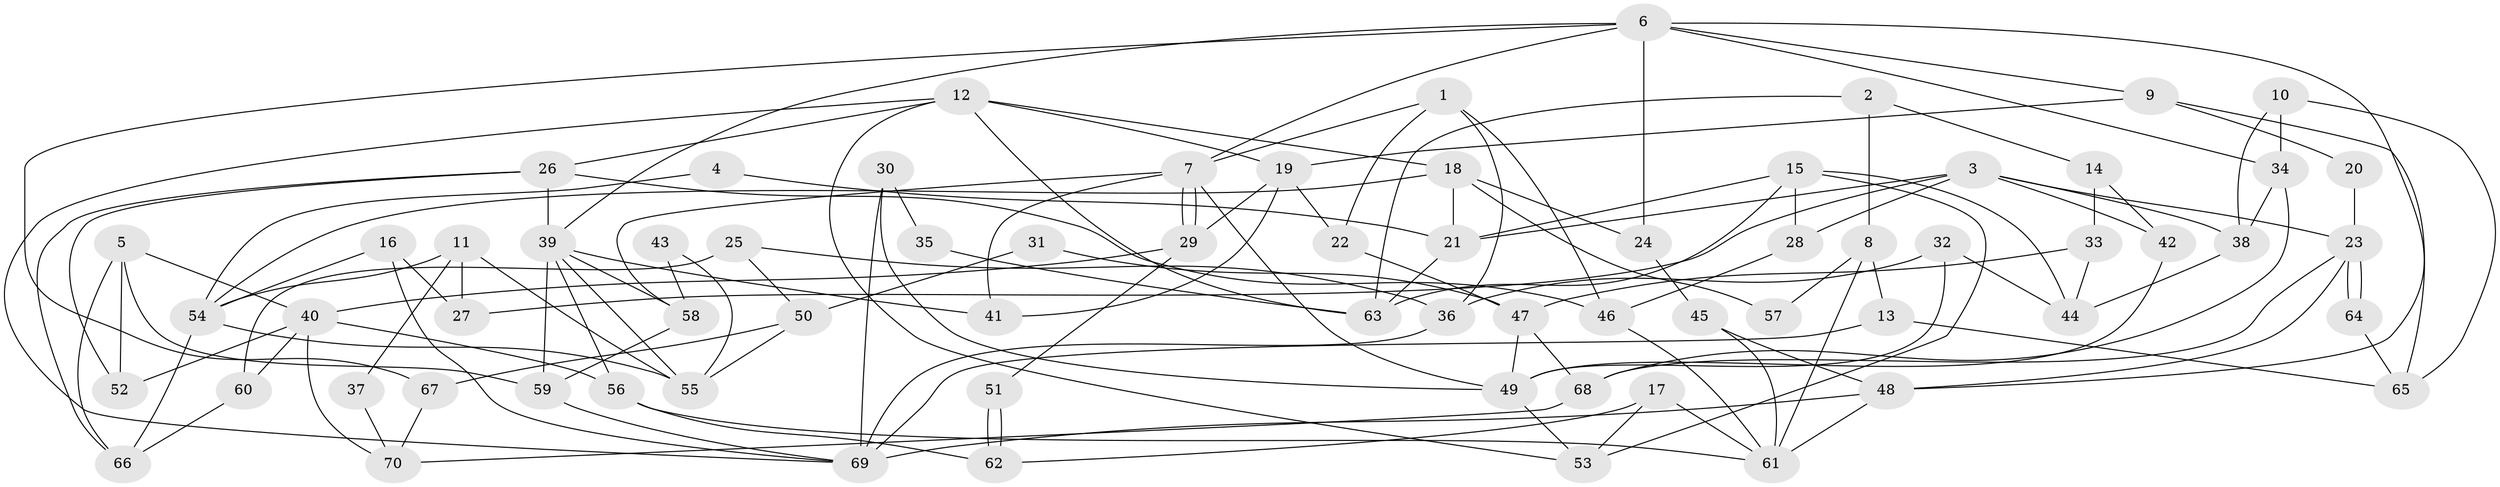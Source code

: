 // coarse degree distribution, {4: 0.17857142857142858, 6: 0.21428571428571427, 9: 0.07142857142857142, 5: 0.17857142857142858, 8: 0.10714285714285714, 3: 0.14285714285714285, 7: 0.07142857142857142, 11: 0.03571428571428571}
// Generated by graph-tools (version 1.1) at 2025/37/03/04/25 23:37:01]
// undirected, 70 vertices, 140 edges
graph export_dot {
  node [color=gray90,style=filled];
  1;
  2;
  3;
  4;
  5;
  6;
  7;
  8;
  9;
  10;
  11;
  12;
  13;
  14;
  15;
  16;
  17;
  18;
  19;
  20;
  21;
  22;
  23;
  24;
  25;
  26;
  27;
  28;
  29;
  30;
  31;
  32;
  33;
  34;
  35;
  36;
  37;
  38;
  39;
  40;
  41;
  42;
  43;
  44;
  45;
  46;
  47;
  48;
  49;
  50;
  51;
  52;
  53;
  54;
  55;
  56;
  57;
  58;
  59;
  60;
  61;
  62;
  63;
  64;
  65;
  66;
  67;
  68;
  69;
  70;
  1 -- 46;
  1 -- 7;
  1 -- 22;
  1 -- 36;
  2 -- 63;
  2 -- 8;
  2 -- 14;
  3 -- 38;
  3 -- 28;
  3 -- 21;
  3 -- 23;
  3 -- 27;
  3 -- 42;
  4 -- 54;
  4 -- 21;
  5 -- 66;
  5 -- 59;
  5 -- 40;
  5 -- 52;
  6 -- 48;
  6 -- 39;
  6 -- 7;
  6 -- 9;
  6 -- 24;
  6 -- 34;
  6 -- 67;
  7 -- 29;
  7 -- 29;
  7 -- 41;
  7 -- 49;
  7 -- 58;
  8 -- 13;
  8 -- 61;
  8 -- 57;
  9 -- 19;
  9 -- 20;
  9 -- 65;
  10 -- 34;
  10 -- 38;
  10 -- 65;
  11 -- 55;
  11 -- 54;
  11 -- 27;
  11 -- 37;
  12 -- 18;
  12 -- 69;
  12 -- 19;
  12 -- 26;
  12 -- 53;
  12 -- 63;
  13 -- 65;
  13 -- 69;
  14 -- 42;
  14 -- 33;
  15 -- 63;
  15 -- 44;
  15 -- 21;
  15 -- 28;
  15 -- 53;
  16 -- 27;
  16 -- 69;
  16 -- 54;
  17 -- 61;
  17 -- 53;
  17 -- 62;
  18 -- 21;
  18 -- 24;
  18 -- 54;
  18 -- 57;
  19 -- 29;
  19 -- 22;
  19 -- 41;
  20 -- 23;
  21 -- 63;
  22 -- 47;
  23 -- 64;
  23 -- 64;
  23 -- 48;
  23 -- 68;
  24 -- 45;
  25 -- 60;
  25 -- 50;
  25 -- 36;
  26 -- 52;
  26 -- 39;
  26 -- 46;
  26 -- 66;
  28 -- 46;
  29 -- 40;
  29 -- 51;
  30 -- 49;
  30 -- 69;
  30 -- 35;
  31 -- 47;
  31 -- 50;
  32 -- 49;
  32 -- 36;
  32 -- 44;
  33 -- 47;
  33 -- 44;
  34 -- 68;
  34 -- 38;
  35 -- 63;
  36 -- 69;
  37 -- 70;
  38 -- 44;
  39 -- 41;
  39 -- 55;
  39 -- 56;
  39 -- 58;
  39 -- 59;
  40 -- 56;
  40 -- 52;
  40 -- 60;
  40 -- 70;
  42 -- 49;
  43 -- 55;
  43 -- 58;
  45 -- 48;
  45 -- 61;
  46 -- 61;
  47 -- 49;
  47 -- 68;
  48 -- 69;
  48 -- 61;
  49 -- 53;
  50 -- 55;
  50 -- 67;
  51 -- 62;
  51 -- 62;
  54 -- 55;
  54 -- 66;
  56 -- 62;
  56 -- 61;
  58 -- 59;
  59 -- 69;
  60 -- 66;
  64 -- 65;
  67 -- 70;
  68 -- 70;
}
